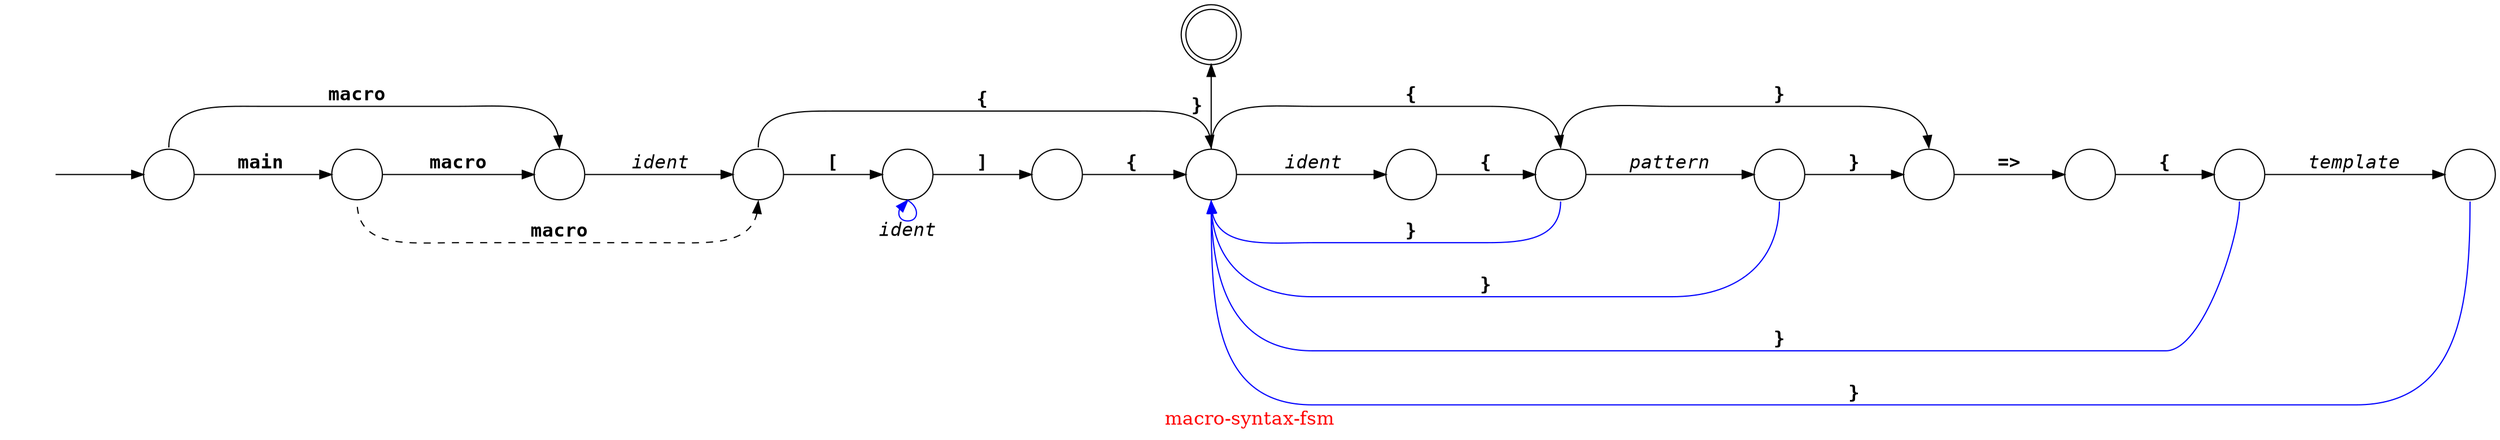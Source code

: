 // Copyright (C) 2007 - 2015 Robert Nielsen <robert@dakota.org>
//
// Licensed under the Apache License, Version 2.0 (the "License");
// you may not use this file except in compliance with the License.
// You may obtain a copy of the License at
//
//      http://www.apache.org/licenses/LICENSE-2.0
//
// Unless required by applicable law or agreed to in writing, software
// distributed under the License is distributed on an "AS IS" BASIS,
// WITHOUT WARRANTIES OR CONDITIONS OF ANY KIND, either express or implied.
// See the License for the specific language governing permissions and
// limitations under the License.

digraph "macro-syntax-fsm"
{
  graph [ label = "\G", fontcolor = red, fontsize = 16 ];
  graph [ rankdir = "LR",
          center = true,
          //size = "7.5,10",
          //page = "8.5,11",
          ];

  node [ shape = circle, width = 0.6, fontsize = 16 ];
  node [ label = "" ]; // comment out this line if you want the node names displayed

  edge [ fontname = "Courier-Bold", minlen = 2.0, fontsize = 16 ];

  st [ style = invis ];
  14 [ shape = doublecircle ];

  st -> 00;
  00 -> 01 [ label = "main", weight = 5.0 ];
  00 -> 02 [ label = "macro", tailport = n, headport = n ];
  01 -> 02 [ label = "macro", weight = 5.0 ];
  03 -> 01 [ label = "macro", tailport = s, headport = s, style = dashed, dir = back ];
  02 -> 03 [ label = "ident", weight = 5.0, fontname = "Courier-Oblique" ];
  03 -> 04 [ label = "[", weight = 5.0 ];
  03 -> 06 [ label = "{", tailport = n, headport = n ];
  04 -> 04 [ label = "ident", fontname = "Courier-Oblique" tailport = s, headport = s, dir = back, color = blue ];
  04 -> 05 [ label = "]", weight = 5.0 ];
  05 -> 06 [ label = "{", weight = 5.0 ];

  06 -> 07 [ label = "ident", weight = 5.0, fontname = "Courier-Oblique" ];
  06 -> 08 [ label = "{", tailport = n, headport = n ];
  07 -> 08 [ label = "{", weight = 5.0 ];
  08 -> 06 [ label = "}", headport = s, tailport = s, color = blue ]; // back
  
  08 -> 09 [ label = "pattern", weight = 5.0, fontname = "Courier-Oblique" ];
  08 -> 10 [ label = "}", tailport = n, headport = n ];
  09 -> 06 [ label = "}", headport = s, tailport = s, color = blue ]; // back

  09 -> 10 [ label = "}", weight = 5.0 ];
  10 -> 11 [ label = "=>", weight = 5.0 ];
  11 -> 12 [ label = "{", weight = 5.0 ];
  12 -> 13 [ label = "template", weight = 5.0, fontname = "Courier-Oblique" ];
  12 -> 06 [ label = "}", headport = s, tailport = s, color = blue ]; // back
  13 -> 06 [ label = "}", headport = s, tailport = s, color = blue ]; // back

  14 -> 06 [ label = "}", dir = back ]; //tailport = n, headport = s ]; // instead of dir = back
  subgraph { graph [ rank = same ]; 06; 14; }
}
